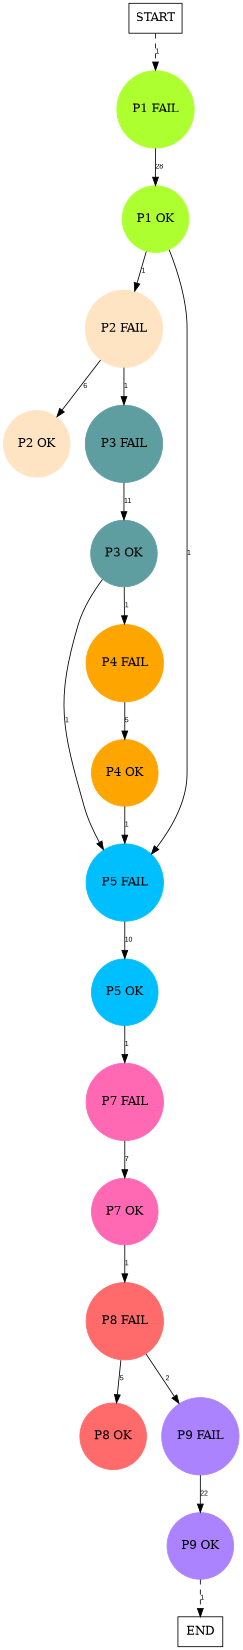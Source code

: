 digraph graphname {
	dpi = 150
	size="16,11!";
	margin = 0;
"P1 FAIL" [shape=circle, color=greenyellow, style=filled]"P1 OK" [shape=circle, color=greenyellow, style=filled]"P2 FAIL" [shape=circle, color=bisque, style=filled]"P2 OK" [shape=circle, color=bisque, style=filled]"P3 FAIL" [shape=circle, color=cadetblue, style=filled]"P3 OK" [shape=circle, color=cadetblue, style=filled]"P5 FAIL" [shape=circle, color=deepskyblue, style=filled]"P5 OK" [shape=circle, color=deepskyblue, style=filled]"P4 FAIL" [shape=circle, color=orange, style=filled]"P4 OK" [shape=circle, color=orange, style=filled]"P7 FAIL" [shape=circle, color=hotpink, style=filled]"P7 OK" [shape=circle, color=hotpink, style=filled]"P8 FAIL" [shape=circle, color=indianred1, style=filled]"P8 OK" [shape=circle, color=indianred1, style=filled]"P9 FAIL" [shape=circle, color=mediumpurple1, style=filled]"P9 OK" [shape=circle, color=mediumpurple1, style=filled]"START" [shape=box, fillcolor=white, style=filled, color=black]"END" [shape=box, fillcolor=white, style=filled, color=black]"P1 FAIL" -> "P1 OK" [ label ="28" labelfloat=false fontname="Arial" fontsize=8]
"P1 OK" -> "P2 FAIL" [ label ="1" labelfloat=false fontname="Arial" fontsize=8]
"P1 OK" -> "P5 FAIL" [ label ="1" labelfloat=false fontname="Arial" fontsize=8]
"P2 FAIL" -> "P2 OK" [ label ="6" labelfloat=false fontname="Arial" fontsize=8]
"P2 FAIL" -> "P3 FAIL" [ label ="1" labelfloat=false fontname="Arial" fontsize=8]
"P3 FAIL" -> "P3 OK" [ label ="11" labelfloat=false fontname="Arial" fontsize=8]
"P3 OK" -> "P5 FAIL" [ label ="1" labelfloat=false fontname="Arial" fontsize=8]
"P3 OK" -> "P4 FAIL" [ label ="1" labelfloat=false fontname="Arial" fontsize=8]
"P5 FAIL" -> "P5 OK" [ label ="10" labelfloat=false fontname="Arial" fontsize=8]
"P5 OK" -> "P7 FAIL" [ label ="1" labelfloat=false fontname="Arial" fontsize=8]
"P4 FAIL" -> "P4 OK" [ label ="5" labelfloat=false fontname="Arial" fontsize=8]
"P4 OK" -> "P5 FAIL" [ label ="1" labelfloat=false fontname="Arial" fontsize=8]
"P7 FAIL" -> "P7 OK" [ label ="7" labelfloat=false fontname="Arial" fontsize=8]
"P7 OK" -> "P8 FAIL" [ label ="1" labelfloat=false fontname="Arial" fontsize=8]
"P8 FAIL" -> "P8 OK" [ label ="5" labelfloat=false fontname="Arial" fontsize=8]
"P8 FAIL" -> "P9 FAIL" [ label ="2" labelfloat=false fontname="Arial" fontsize=8]
"P9 FAIL" -> "P9 OK" [ label ="22" labelfloat=false fontname="Arial" fontsize=8]
"P9 OK" -> "END" [ style = dashed label ="1" labelfloat=false fontname="Arial" fontsize=8]
"START" -> "P1 FAIL" [ style = dashed label ="1" labelfloat=false fontname="Arial" fontsize=8]
}